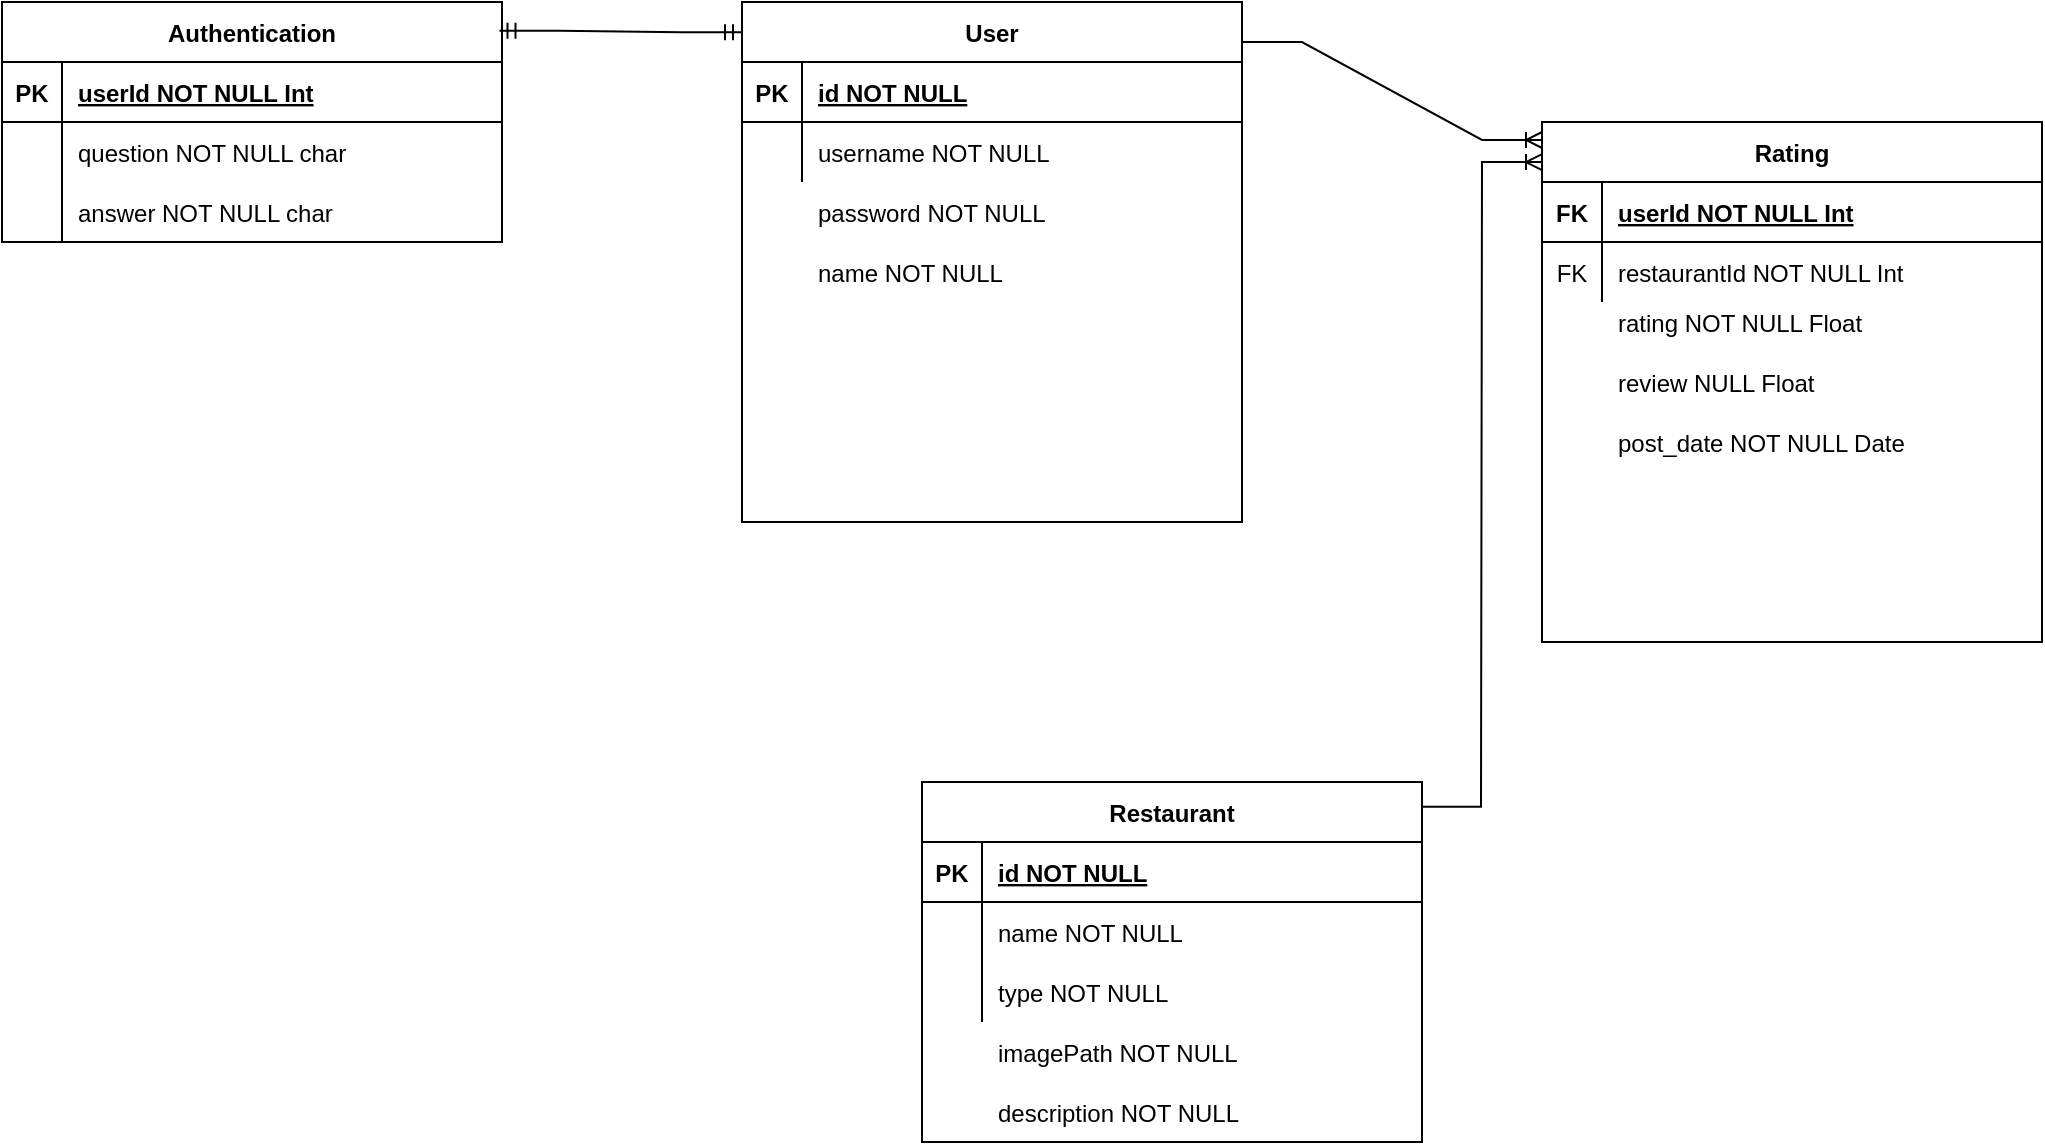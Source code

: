 <mxfile version="15.7.3" type="device"><diagram id="R2lEEEUBdFMjLlhIrx00" name="Page-1"><mxGraphModel dx="1432" dy="1102" grid="1" gridSize="10" guides="1" tooltips="1" connect="1" arrows="1" fold="1" page="1" pageScale="1" pageWidth="850" pageHeight="1100" math="0" shadow="0" extFonts="Permanent Marker^https://fonts.googleapis.com/css?family=Permanent+Marker"><root><mxCell id="0"/><mxCell id="1" parent="0"/><mxCell id="C-vyLk0tnHw3VtMMgP7b-23" value="User" style="shape=table;startSize=30;container=1;collapsible=1;childLayout=tableLayout;fixedRows=1;rowLines=0;fontStyle=1;align=center;resizeLast=1;" parent="1" vertex="1"><mxGeometry x="20" y="60" width="250" height="260" as="geometry"/></mxCell><mxCell id="C-vyLk0tnHw3VtMMgP7b-24" value="" style="shape=partialRectangle;collapsible=0;dropTarget=0;pointerEvents=0;fillColor=none;points=[[0,0.5],[1,0.5]];portConstraint=eastwest;top=0;left=0;right=0;bottom=1;" parent="C-vyLk0tnHw3VtMMgP7b-23" vertex="1"><mxGeometry y="30" width="250" height="30" as="geometry"/></mxCell><mxCell id="C-vyLk0tnHw3VtMMgP7b-25" value="PK" style="shape=partialRectangle;overflow=hidden;connectable=0;fillColor=none;top=0;left=0;bottom=0;right=0;fontStyle=1;" parent="C-vyLk0tnHw3VtMMgP7b-24" vertex="1"><mxGeometry width="30" height="30" as="geometry"><mxRectangle width="30" height="30" as="alternateBounds"/></mxGeometry></mxCell><mxCell id="C-vyLk0tnHw3VtMMgP7b-26" value="id NOT NULL" style="shape=partialRectangle;overflow=hidden;connectable=0;fillColor=none;top=0;left=0;bottom=0;right=0;align=left;spacingLeft=6;fontStyle=5;" parent="C-vyLk0tnHw3VtMMgP7b-24" vertex="1"><mxGeometry x="30" width="220" height="30" as="geometry"><mxRectangle width="220" height="30" as="alternateBounds"/></mxGeometry></mxCell><mxCell id="C-vyLk0tnHw3VtMMgP7b-27" value="" style="shape=partialRectangle;collapsible=0;dropTarget=0;pointerEvents=0;fillColor=none;points=[[0,0.5],[1,0.5]];portConstraint=eastwest;top=0;left=0;right=0;bottom=0;" parent="C-vyLk0tnHw3VtMMgP7b-23" vertex="1"><mxGeometry y="60" width="250" height="30" as="geometry"/></mxCell><mxCell id="C-vyLk0tnHw3VtMMgP7b-28" value="" style="shape=partialRectangle;overflow=hidden;connectable=0;fillColor=none;top=0;left=0;bottom=0;right=0;" parent="C-vyLk0tnHw3VtMMgP7b-27" vertex="1"><mxGeometry width="30" height="30" as="geometry"><mxRectangle width="30" height="30" as="alternateBounds"/></mxGeometry></mxCell><mxCell id="C-vyLk0tnHw3VtMMgP7b-29" value="username NOT NULL" style="shape=partialRectangle;overflow=hidden;connectable=0;fillColor=none;top=0;left=0;bottom=0;right=0;align=left;spacingLeft=6;" parent="C-vyLk0tnHw3VtMMgP7b-27" vertex="1"><mxGeometry x="30" width="220" height="30" as="geometry"><mxRectangle width="220" height="30" as="alternateBounds"/></mxGeometry></mxCell><mxCell id="27XXo2UKH-t-jNqsv2wh-1" value="password NOT NULL" style="shape=partialRectangle;overflow=hidden;connectable=0;fillColor=none;top=0;left=0;bottom=0;right=0;align=left;spacingLeft=6;" vertex="1" parent="1"><mxGeometry x="50" y="150" width="220" height="30" as="geometry"><mxRectangle width="220" height="30" as="alternateBounds"/></mxGeometry></mxCell><mxCell id="27XXo2UKH-t-jNqsv2wh-3" value="Restaurant" style="shape=table;startSize=30;container=1;collapsible=1;childLayout=tableLayout;fixedRows=1;rowLines=0;fontStyle=1;align=center;resizeLast=1;" vertex="1" parent="1"><mxGeometry x="110" y="450" width="250" height="180" as="geometry"><mxRectangle x="130" y="460" width="90" height="30" as="alternateBounds"/></mxGeometry></mxCell><mxCell id="27XXo2UKH-t-jNqsv2wh-4" value="" style="shape=partialRectangle;collapsible=0;dropTarget=0;pointerEvents=0;fillColor=none;points=[[0,0.5],[1,0.5]];portConstraint=eastwest;top=0;left=0;right=0;bottom=1;" vertex="1" parent="27XXo2UKH-t-jNqsv2wh-3"><mxGeometry y="30" width="250" height="30" as="geometry"/></mxCell><mxCell id="27XXo2UKH-t-jNqsv2wh-5" value="PK" style="shape=partialRectangle;overflow=hidden;connectable=0;fillColor=none;top=0;left=0;bottom=0;right=0;fontStyle=1;" vertex="1" parent="27XXo2UKH-t-jNqsv2wh-4"><mxGeometry width="30" height="30" as="geometry"><mxRectangle width="30" height="30" as="alternateBounds"/></mxGeometry></mxCell><mxCell id="27XXo2UKH-t-jNqsv2wh-6" value="id NOT NULL" style="shape=partialRectangle;overflow=hidden;connectable=0;fillColor=none;top=0;left=0;bottom=0;right=0;align=left;spacingLeft=6;fontStyle=5;" vertex="1" parent="27XXo2UKH-t-jNqsv2wh-4"><mxGeometry x="30" width="220" height="30" as="geometry"><mxRectangle width="220" height="30" as="alternateBounds"/></mxGeometry></mxCell><mxCell id="27XXo2UKH-t-jNqsv2wh-7" value="" style="shape=partialRectangle;collapsible=0;dropTarget=0;pointerEvents=0;fillColor=none;points=[[0,0.5],[1,0.5]];portConstraint=eastwest;top=0;left=0;right=0;bottom=0;" vertex="1" parent="27XXo2UKH-t-jNqsv2wh-3"><mxGeometry y="60" width="250" height="30" as="geometry"/></mxCell><mxCell id="27XXo2UKH-t-jNqsv2wh-8" value="" style="shape=partialRectangle;overflow=hidden;connectable=0;fillColor=none;top=0;left=0;bottom=0;right=0;" vertex="1" parent="27XXo2UKH-t-jNqsv2wh-7"><mxGeometry width="30" height="30" as="geometry"><mxRectangle width="30" height="30" as="alternateBounds"/></mxGeometry></mxCell><mxCell id="27XXo2UKH-t-jNqsv2wh-9" value="name NOT NULL" style="shape=partialRectangle;overflow=hidden;connectable=0;fillColor=none;top=0;left=0;bottom=0;right=0;align=left;spacingLeft=6;" vertex="1" parent="27XXo2UKH-t-jNqsv2wh-7"><mxGeometry x="30" width="220" height="30" as="geometry"><mxRectangle width="220" height="30" as="alternateBounds"/></mxGeometry></mxCell><mxCell id="27XXo2UKH-t-jNqsv2wh-10" value="" style="shape=partialRectangle;collapsible=0;dropTarget=0;pointerEvents=0;fillColor=none;points=[[0,0.5],[1,0.5]];portConstraint=eastwest;top=0;left=0;right=0;bottom=0;" vertex="1" parent="27XXo2UKH-t-jNqsv2wh-3"><mxGeometry y="90" width="250" height="30" as="geometry"/></mxCell><mxCell id="27XXo2UKH-t-jNqsv2wh-11" value="" style="shape=partialRectangle;overflow=hidden;connectable=0;fillColor=none;top=0;left=0;bottom=0;right=0;" vertex="1" parent="27XXo2UKH-t-jNqsv2wh-10"><mxGeometry width="30" height="30" as="geometry"><mxRectangle width="30" height="30" as="alternateBounds"/></mxGeometry></mxCell><mxCell id="27XXo2UKH-t-jNqsv2wh-12" value="type NOT NULL" style="shape=partialRectangle;overflow=hidden;connectable=0;fillColor=none;top=0;left=0;bottom=0;right=0;align=left;spacingLeft=6;" vertex="1" parent="27XXo2UKH-t-jNqsv2wh-10"><mxGeometry x="30" width="220" height="30" as="geometry"><mxRectangle width="220" height="30" as="alternateBounds"/></mxGeometry></mxCell><mxCell id="27XXo2UKH-t-jNqsv2wh-13" value="imagePath NOT NULL" style="shape=partialRectangle;overflow=hidden;connectable=0;fillColor=none;top=0;left=0;bottom=0;right=0;align=left;spacingLeft=6;" vertex="1" parent="1"><mxGeometry x="140" y="570" width="220" height="30" as="geometry"><mxRectangle width="220" height="30" as="alternateBounds"/></mxGeometry></mxCell><mxCell id="27XXo2UKH-t-jNqsv2wh-14" value="description NOT NULL" style="shape=partialRectangle;overflow=hidden;connectable=0;fillColor=none;top=0;left=0;bottom=0;right=0;align=left;spacingLeft=6;" vertex="1" parent="1"><mxGeometry x="140" y="600" width="220" height="30" as="geometry"><mxRectangle width="220" height="30" as="alternateBounds"/></mxGeometry></mxCell><mxCell id="27XXo2UKH-t-jNqsv2wh-15" value="Rating" style="shape=table;startSize=30;container=1;collapsible=1;childLayout=tableLayout;fixedRows=1;rowLines=0;fontStyle=1;align=center;resizeLast=1;" vertex="1" parent="1"><mxGeometry x="420" y="120" width="250" height="260" as="geometry"/></mxCell><mxCell id="27XXo2UKH-t-jNqsv2wh-16" value="" style="shape=partialRectangle;collapsible=0;dropTarget=0;pointerEvents=0;fillColor=none;points=[[0,0.5],[1,0.5]];portConstraint=eastwest;top=0;left=0;right=0;bottom=1;" vertex="1" parent="27XXo2UKH-t-jNqsv2wh-15"><mxGeometry y="30" width="250" height="30" as="geometry"/></mxCell><mxCell id="27XXo2UKH-t-jNqsv2wh-17" value="FK" style="shape=partialRectangle;overflow=hidden;connectable=0;fillColor=none;top=0;left=0;bottom=0;right=0;fontStyle=1;" vertex="1" parent="27XXo2UKH-t-jNqsv2wh-16"><mxGeometry width="30" height="30" as="geometry"><mxRectangle width="30" height="30" as="alternateBounds"/></mxGeometry></mxCell><mxCell id="27XXo2UKH-t-jNqsv2wh-18" value="userId NOT NULL Int" style="shape=partialRectangle;overflow=hidden;connectable=0;fillColor=none;top=0;left=0;bottom=0;right=0;align=left;spacingLeft=6;fontStyle=5;" vertex="1" parent="27XXo2UKH-t-jNqsv2wh-16"><mxGeometry x="30" width="220" height="30" as="geometry"><mxRectangle width="220" height="30" as="alternateBounds"/></mxGeometry></mxCell><mxCell id="27XXo2UKH-t-jNqsv2wh-19" value="" style="shape=partialRectangle;collapsible=0;dropTarget=0;pointerEvents=0;fillColor=none;points=[[0,0.5],[1,0.5]];portConstraint=eastwest;top=0;left=0;right=0;bottom=0;" vertex="1" parent="27XXo2UKH-t-jNqsv2wh-15"><mxGeometry y="60" width="250" height="30" as="geometry"/></mxCell><mxCell id="27XXo2UKH-t-jNqsv2wh-20" value="FK" style="shape=partialRectangle;overflow=hidden;connectable=0;fillColor=none;top=0;left=0;bottom=0;right=0;" vertex="1" parent="27XXo2UKH-t-jNqsv2wh-19"><mxGeometry width="30" height="30" as="geometry"><mxRectangle width="30" height="30" as="alternateBounds"/></mxGeometry></mxCell><mxCell id="27XXo2UKH-t-jNqsv2wh-21" value="restaurantId NOT NULL Int" style="shape=partialRectangle;overflow=hidden;connectable=0;fillColor=none;top=0;left=0;bottom=0;right=0;align=left;spacingLeft=6;" vertex="1" parent="27XXo2UKH-t-jNqsv2wh-19"><mxGeometry x="30" width="220" height="30" as="geometry"><mxRectangle width="220" height="30" as="alternateBounds"/></mxGeometry></mxCell><mxCell id="27XXo2UKH-t-jNqsv2wh-22" value="rating NOT NULL Float" style="shape=partialRectangle;overflow=hidden;connectable=0;fillColor=none;top=0;left=0;bottom=0;right=0;align=left;spacingLeft=6;" vertex="1" parent="1"><mxGeometry x="450" y="205" width="220" height="30" as="geometry"><mxRectangle width="220" height="30" as="alternateBounds"/></mxGeometry></mxCell><mxCell id="27XXo2UKH-t-jNqsv2wh-23" value="review NULL Float" style="shape=partialRectangle;overflow=hidden;connectable=0;fillColor=none;top=0;left=0;bottom=0;right=0;align=left;spacingLeft=6;" vertex="1" parent="1"><mxGeometry x="450" y="235" width="220" height="30" as="geometry"><mxRectangle width="220" height="30" as="alternateBounds"/></mxGeometry></mxCell><mxCell id="27XXo2UKH-t-jNqsv2wh-24" value="post_date NOT NULL Date" style="shape=partialRectangle;overflow=hidden;connectable=0;fillColor=none;top=0;left=0;bottom=0;right=0;align=left;spacingLeft=6;" vertex="1" parent="1"><mxGeometry x="450" y="265" width="220" height="30" as="geometry"><mxRectangle width="220" height="30" as="alternateBounds"/></mxGeometry></mxCell><mxCell id="27XXo2UKH-t-jNqsv2wh-27" value="" style="edgeStyle=entityRelationEdgeStyle;fontSize=12;html=1;endArrow=ERoneToMany;rounded=0;" edge="1" parent="1"><mxGeometry width="100" height="100" relative="1" as="geometry"><mxPoint x="270" y="80" as="sourcePoint"/><mxPoint x="420" y="129" as="targetPoint"/></mxGeometry></mxCell><mxCell id="27XXo2UKH-t-jNqsv2wh-28" value="" style="edgeStyle=entityRelationEdgeStyle;fontSize=12;html=1;endArrow=ERoneToMany;rounded=0;entryX=0;entryY=0.077;entryDx=0;entryDy=0;entryPerimeter=0;exitX=0.998;exitY=0.069;exitDx=0;exitDy=0;exitPerimeter=0;" edge="1" parent="1" source="27XXo2UKH-t-jNqsv2wh-3" target="27XXo2UKH-t-jNqsv2wh-15"><mxGeometry width="100" height="100" relative="1" as="geometry"><mxPoint x="279" y="390" as="sourcePoint"/><mxPoint x="425.25" y="444.04" as="targetPoint"/></mxGeometry></mxCell><mxCell id="27XXo2UKH-t-jNqsv2wh-29" value="name NOT NULL" style="shape=partialRectangle;overflow=hidden;connectable=0;fillColor=none;top=0;left=0;bottom=0;right=0;align=left;spacingLeft=6;" vertex="1" parent="1"><mxGeometry x="50" y="180" width="220" height="30" as="geometry"><mxRectangle width="220" height="30" as="alternateBounds"/></mxGeometry></mxCell><mxCell id="27XXo2UKH-t-jNqsv2wh-30" value="Authentication" style="shape=table;startSize=30;container=1;collapsible=1;childLayout=tableLayout;fixedRows=1;rowLines=0;fontStyle=1;align=center;resizeLast=1;" vertex="1" parent="1"><mxGeometry x="-350" y="60" width="250" height="120" as="geometry"><mxRectangle x="130" y="460" width="90" height="30" as="alternateBounds"/></mxGeometry></mxCell><mxCell id="27XXo2UKH-t-jNqsv2wh-31" value="" style="shape=partialRectangle;collapsible=0;dropTarget=0;pointerEvents=0;fillColor=none;points=[[0,0.5],[1,0.5]];portConstraint=eastwest;top=0;left=0;right=0;bottom=1;" vertex="1" parent="27XXo2UKH-t-jNqsv2wh-30"><mxGeometry y="30" width="250" height="30" as="geometry"/></mxCell><mxCell id="27XXo2UKH-t-jNqsv2wh-32" value="PK" style="shape=partialRectangle;overflow=hidden;connectable=0;fillColor=none;top=0;left=0;bottom=0;right=0;fontStyle=1;" vertex="1" parent="27XXo2UKH-t-jNqsv2wh-31"><mxGeometry width="30" height="30" as="geometry"><mxRectangle width="30" height="30" as="alternateBounds"/></mxGeometry></mxCell><mxCell id="27XXo2UKH-t-jNqsv2wh-33" value="userId NOT NULL Int" style="shape=partialRectangle;overflow=hidden;connectable=0;fillColor=none;top=0;left=0;bottom=0;right=0;align=left;spacingLeft=6;fontStyle=5;" vertex="1" parent="27XXo2UKH-t-jNqsv2wh-31"><mxGeometry x="30" width="220" height="30" as="geometry"><mxRectangle width="220" height="30" as="alternateBounds"/></mxGeometry></mxCell><mxCell id="27XXo2UKH-t-jNqsv2wh-34" value="" style="shape=partialRectangle;collapsible=0;dropTarget=0;pointerEvents=0;fillColor=none;points=[[0,0.5],[1,0.5]];portConstraint=eastwest;top=0;left=0;right=0;bottom=0;" vertex="1" parent="27XXo2UKH-t-jNqsv2wh-30"><mxGeometry y="60" width="250" height="30" as="geometry"/></mxCell><mxCell id="27XXo2UKH-t-jNqsv2wh-35" value="" style="shape=partialRectangle;overflow=hidden;connectable=0;fillColor=none;top=0;left=0;bottom=0;right=0;" vertex="1" parent="27XXo2UKH-t-jNqsv2wh-34"><mxGeometry width="30" height="30" as="geometry"><mxRectangle width="30" height="30" as="alternateBounds"/></mxGeometry></mxCell><mxCell id="27XXo2UKH-t-jNqsv2wh-36" value="question NOT NULL char" style="shape=partialRectangle;overflow=hidden;connectable=0;fillColor=none;top=0;left=0;bottom=0;right=0;align=left;spacingLeft=6;" vertex="1" parent="27XXo2UKH-t-jNqsv2wh-34"><mxGeometry x="30" width="220" height="30" as="geometry"><mxRectangle width="220" height="30" as="alternateBounds"/></mxGeometry></mxCell><mxCell id="27XXo2UKH-t-jNqsv2wh-37" value="" style="shape=partialRectangle;collapsible=0;dropTarget=0;pointerEvents=0;fillColor=none;points=[[0,0.5],[1,0.5]];portConstraint=eastwest;top=0;left=0;right=0;bottom=0;" vertex="1" parent="27XXo2UKH-t-jNqsv2wh-30"><mxGeometry y="90" width="250" height="30" as="geometry"/></mxCell><mxCell id="27XXo2UKH-t-jNqsv2wh-38" value="" style="shape=partialRectangle;overflow=hidden;connectable=0;fillColor=none;top=0;left=0;bottom=0;right=0;" vertex="1" parent="27XXo2UKH-t-jNqsv2wh-37"><mxGeometry width="30" height="30" as="geometry"><mxRectangle width="30" height="30" as="alternateBounds"/></mxGeometry></mxCell><mxCell id="27XXo2UKH-t-jNqsv2wh-39" value="answer NOT NULL char" style="shape=partialRectangle;overflow=hidden;connectable=0;fillColor=none;top=0;left=0;bottom=0;right=0;align=left;spacingLeft=6;" vertex="1" parent="27XXo2UKH-t-jNqsv2wh-37"><mxGeometry x="30" width="220" height="30" as="geometry"><mxRectangle width="220" height="30" as="alternateBounds"/></mxGeometry></mxCell><mxCell id="27XXo2UKH-t-jNqsv2wh-42" value="" style="edgeStyle=entityRelationEdgeStyle;fontSize=12;html=1;endArrow=ERmandOne;startArrow=ERmandOne;rounded=0;exitX=0.995;exitY=0.12;exitDx=0;exitDy=0;exitPerimeter=0;entryX=-0.002;entryY=0.058;entryDx=0;entryDy=0;entryPerimeter=0;" edge="1" parent="1" source="27XXo2UKH-t-jNqsv2wh-30" target="C-vyLk0tnHw3VtMMgP7b-23"><mxGeometry width="100" height="100" relative="1" as="geometry"><mxPoint x="-100" y="80" as="sourcePoint"/><mxPoint y="-20" as="targetPoint"/></mxGeometry></mxCell></root></mxGraphModel></diagram></mxfile>